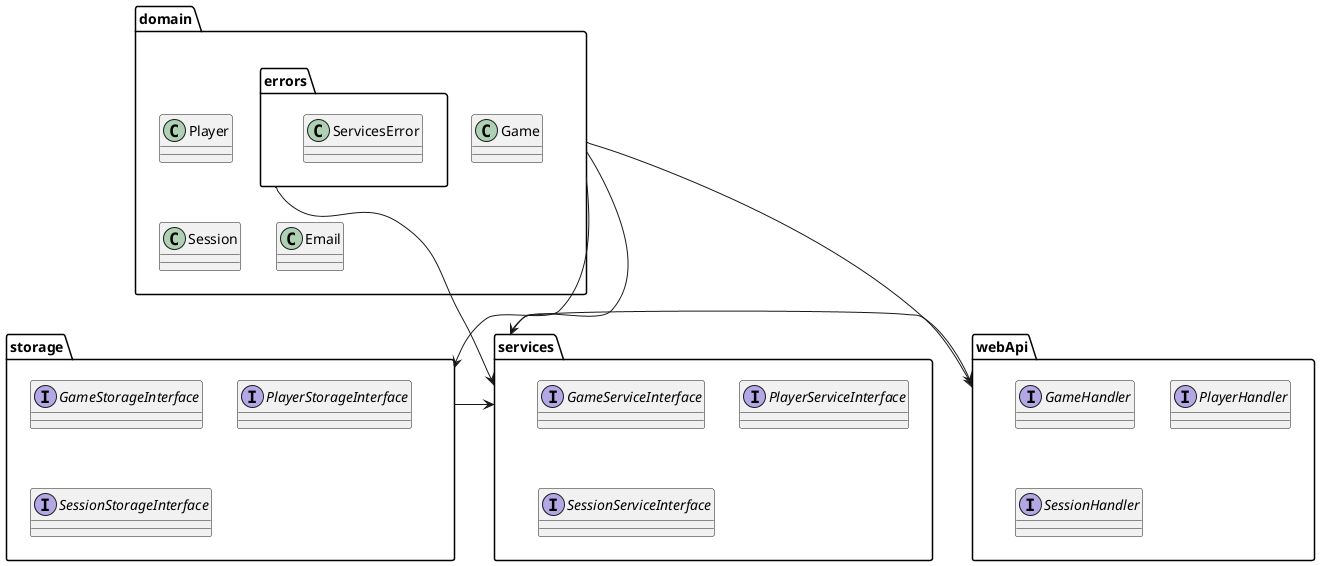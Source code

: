@startuml
'https://plantuml.com/sequence-diagram

package domain {
    class Player
    class Game
    class Session
    class Email
    package errors {
    class ServicesError
    }
}

package services {
    Interface GameServiceInterface
    Interface PlayerServiceInterface
    Interface SessionServiceInterface
}

package storage {
    Interface GameStorageInterface
    Interface PlayerStorageInterface
    Interface SessionStorageInterface
}
package webApi {
    Interface GameHandler
    Interface PlayerHandler
    Interface SessionHandler
}

domain -> services
domain.errors -> services
domain -> storage
domain -> webApi

storage -> services

services -> webApi

@enduml
